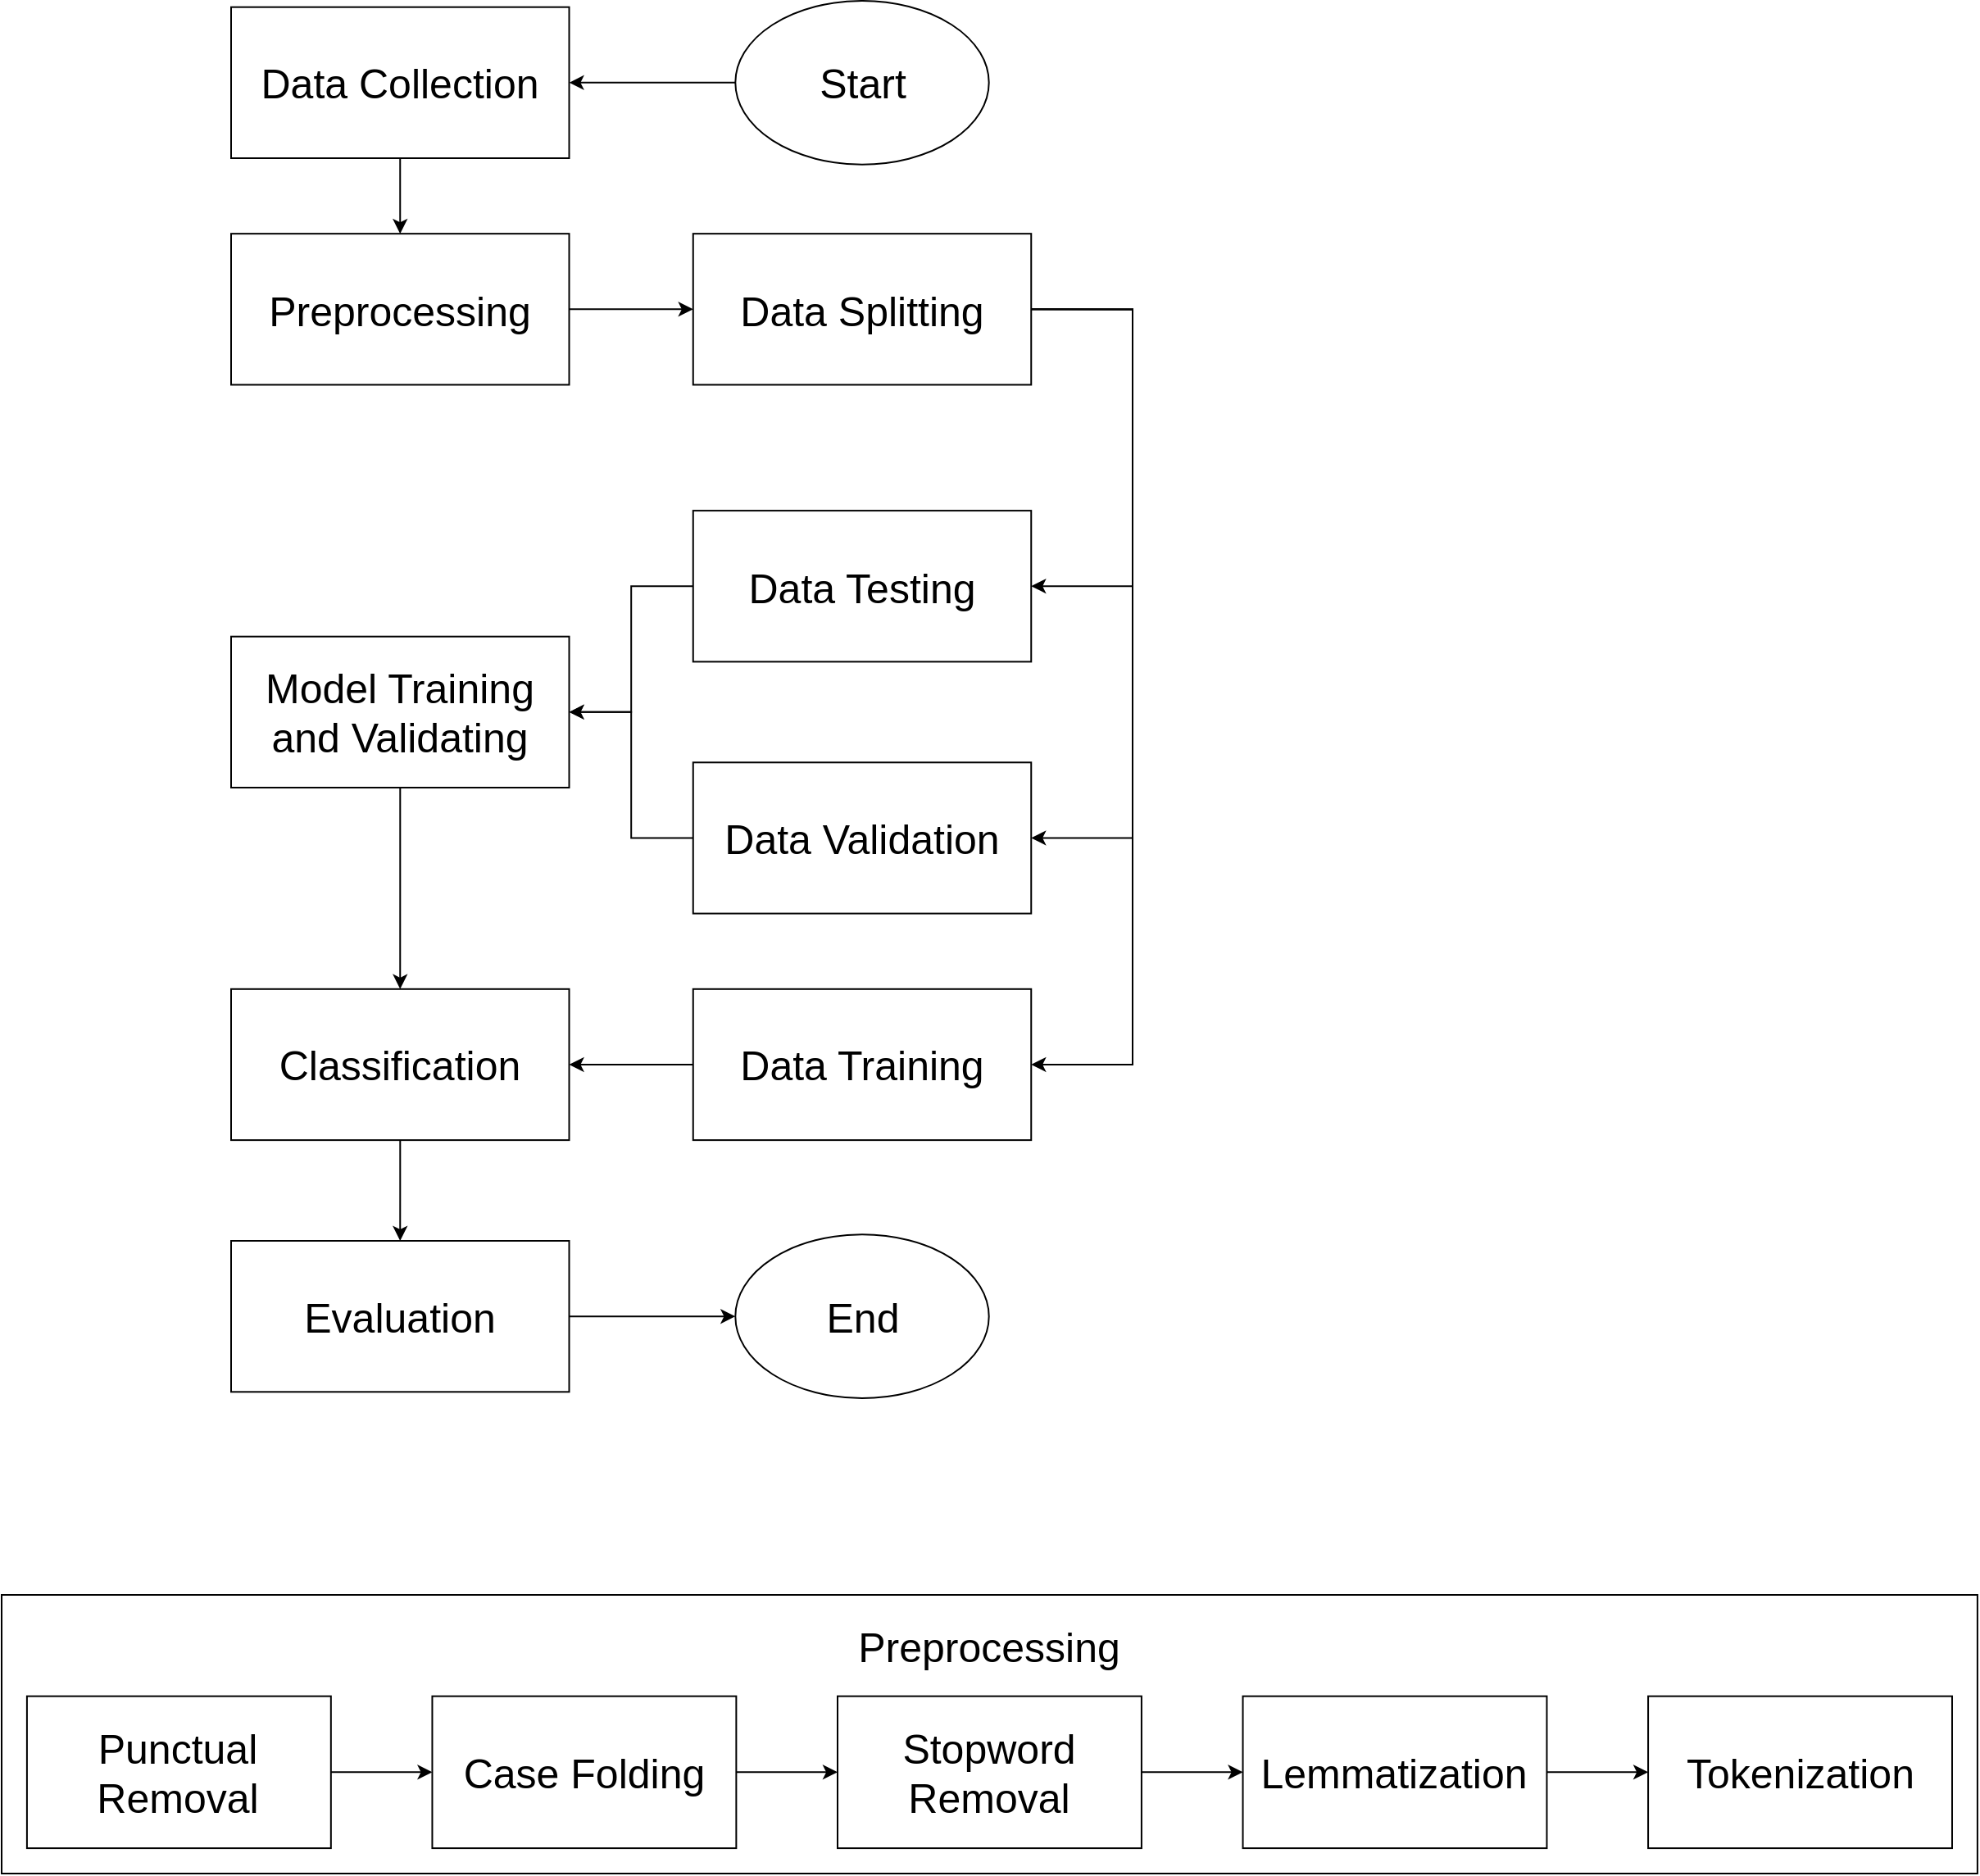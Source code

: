 <mxfile>
    <diagram name="Halaman-1" id="EO8M5acR98Tv6OP4zz49">
        <mxGraphModel dx="1828" dy="2497" grid="1" gridSize="10" guides="1" tooltips="1" connect="1" arrows="1" fold="1" page="1" pageScale="1" pageWidth="827" pageHeight="1169" math="0" shadow="0">
            <root>
                <mxCell id="0"/>
                <mxCell id="1" parent="0"/>
                <mxCell id="2" value="" style="group;fontSize=25;" parent="1" vertex="1" connectable="0">
                    <mxGeometry x="250" y="-62.5" width="550" height="852.5" as="geometry"/>
                </mxCell>
                <mxCell id="wb8jJMgzwJ6dVFCxpj_n-7" style="edgeStyle=orthogonalEdgeStyle;rounded=0;orthogonalLoop=1;jettySize=auto;html=1;entryX=1;entryY=0.5;entryDx=0;entryDy=0;fontSize=25;" parent="2" source="5ZPLBMI4b5httvobRTlc-1" target="95U1aUTwDA3ZDBjEYCyH-7" edge="1">
                    <mxGeometry relative="1" as="geometry"/>
                </mxCell>
                <mxCell id="5ZPLBMI4b5httvobRTlc-1" value="Start" style="ellipse;whiteSpace=wrap;html=1;fontSize=25;" parent="2" vertex="1">
                    <mxGeometry x="307.656" width="154.688" height="99.842" as="geometry"/>
                </mxCell>
                <mxCell id="wb8jJMgzwJ6dVFCxpj_n-24" style="edgeStyle=orthogonalEdgeStyle;rounded=0;orthogonalLoop=1;jettySize=auto;html=1;entryX=0.5;entryY=0;entryDx=0;entryDy=0;fontSize=25;" parent="2" source="5ZPLBMI4b5httvobRTlc-18" target="wb8jJMgzwJ6dVFCxpj_n-10" edge="1">
                    <mxGeometry relative="1" as="geometry"/>
                </mxCell>
                <mxCell id="5ZPLBMI4b5httvobRTlc-18" value="Classification" style="rounded=0;whiteSpace=wrap;html=1;fontSize=25;" parent="2" vertex="1">
                    <mxGeometry y="602.894" width="206.25" height="92.162" as="geometry"/>
                </mxCell>
                <mxCell id="wb8jJMgzwJ6dVFCxpj_n-22" style="edgeStyle=orthogonalEdgeStyle;rounded=0;orthogonalLoop=1;jettySize=auto;html=1;entryX=0.5;entryY=0;entryDx=0;entryDy=0;fontSize=25;" parent="2" source="5ZPLBMI4b5httvobRTlc-21" target="5ZPLBMI4b5httvobRTlc-18" edge="1">
                    <mxGeometry relative="1" as="geometry"/>
                </mxCell>
                <mxCell id="5ZPLBMI4b5httvobRTlc-21" value="Model Training and Validating" style="rounded=0;whiteSpace=wrap;html=1;fontSize=25;" parent="2" vertex="1">
                    <mxGeometry y="387.849" width="206.25" height="92.162" as="geometry"/>
                </mxCell>
                <mxCell id="5ZPLBMI4b5httvobRTlc-25" value="End" style="ellipse;whiteSpace=wrap;html=1;fontSize=25;" parent="2" vertex="1">
                    <mxGeometry x="307.656" y="752.658" width="154.688" height="99.842" as="geometry"/>
                </mxCell>
                <mxCell id="95U1aUTwDA3ZDBjEYCyH-7" value="Data Collection" style="rounded=0;whiteSpace=wrap;html=1;fontSize=25;" parent="2" vertex="1">
                    <mxGeometry y="3.84" width="206.25" height="92.162" as="geometry"/>
                </mxCell>
                <mxCell id="wb8jJMgzwJ6dVFCxpj_n-9" style="edgeStyle=orthogonalEdgeStyle;rounded=0;orthogonalLoop=1;jettySize=auto;html=1;entryX=0.5;entryY=0;entryDx=0;entryDy=0;fontSize=25;exitX=0.5;exitY=1;exitDx=0;exitDy=0;" parent="2" source="95U1aUTwDA3ZDBjEYCyH-7" target="wb8jJMgzwJ6dVFCxpj_n-6" edge="1">
                    <mxGeometry relative="1" as="geometry">
                        <mxPoint x="486.406" y="203.525" as="sourcePoint"/>
                    </mxGeometry>
                </mxCell>
                <mxCell id="wb8jJMgzwJ6dVFCxpj_n-16" style="edgeStyle=orthogonalEdgeStyle;rounded=0;orthogonalLoop=1;jettySize=auto;html=1;entryX=1;entryY=0.5;entryDx=0;entryDy=0;fontSize=25;exitX=1;exitY=0.5;exitDx=0;exitDy=0;" parent="2" source="wb8jJMgzwJ6dVFCxpj_n-4" target="wb8jJMgzwJ6dVFCxpj_n-12" edge="1">
                    <mxGeometry relative="1" as="geometry">
                        <Array as="points">
                            <mxPoint x="550" y="188.164"/>
                            <mxPoint x="550" y="357.128"/>
                        </Array>
                    </mxGeometry>
                </mxCell>
                <mxCell id="wb8jJMgzwJ6dVFCxpj_n-17" style="edgeStyle=orthogonalEdgeStyle;rounded=0;orthogonalLoop=1;jettySize=auto;html=1;entryX=1;entryY=0.5;entryDx=0;entryDy=0;fontSize=25;exitX=1;exitY=0.5;exitDx=0;exitDy=0;" parent="2" source="wb8jJMgzwJ6dVFCxpj_n-4" target="wb8jJMgzwJ6dVFCxpj_n-11" edge="1">
                    <mxGeometry relative="1" as="geometry">
                        <Array as="points">
                            <mxPoint x="550" y="188.164"/>
                            <mxPoint x="550" y="510.732"/>
                        </Array>
                    </mxGeometry>
                </mxCell>
                <mxCell id="wb8jJMgzwJ6dVFCxpj_n-18" style="edgeStyle=orthogonalEdgeStyle;rounded=0;orthogonalLoop=1;jettySize=auto;html=1;entryX=1;entryY=0.5;entryDx=0;entryDy=0;fontSize=25;" parent="2" source="wb8jJMgzwJ6dVFCxpj_n-4" target="wb8jJMgzwJ6dVFCxpj_n-14" edge="1">
                    <mxGeometry relative="1" as="geometry">
                        <Array as="points">
                            <mxPoint x="550" y="188.164"/>
                            <mxPoint x="550" y="648.975"/>
                        </Array>
                    </mxGeometry>
                </mxCell>
                <mxCell id="wb8jJMgzwJ6dVFCxpj_n-4" value="Data Splitting" style="rounded=0;whiteSpace=wrap;html=1;fontSize=25;" parent="2" vertex="1">
                    <mxGeometry x="281.875" y="142.083" width="206.25" height="92.162" as="geometry"/>
                </mxCell>
                <mxCell id="wb8jJMgzwJ6dVFCxpj_n-15" style="edgeStyle=orthogonalEdgeStyle;rounded=0;orthogonalLoop=1;jettySize=auto;html=1;entryX=0;entryY=0.5;entryDx=0;entryDy=0;fontSize=25;" parent="2" source="wb8jJMgzwJ6dVFCxpj_n-6" target="wb8jJMgzwJ6dVFCxpj_n-4" edge="1">
                    <mxGeometry relative="1" as="geometry"/>
                </mxCell>
                <mxCell id="wb8jJMgzwJ6dVFCxpj_n-6" value="Preprocessing" style="rounded=0;whiteSpace=wrap;html=1;fontSize=25;" parent="2" vertex="1">
                    <mxGeometry y="142.083" width="206.25" height="92.162" as="geometry"/>
                </mxCell>
                <mxCell id="wb8jJMgzwJ6dVFCxpj_n-28" style="edgeStyle=orthogonalEdgeStyle;rounded=0;orthogonalLoop=1;jettySize=auto;html=1;entryX=0;entryY=0.5;entryDx=0;entryDy=0;fontSize=25;" parent="2" source="wb8jJMgzwJ6dVFCxpj_n-10" target="5ZPLBMI4b5httvobRTlc-25" edge="1">
                    <mxGeometry relative="1" as="geometry"/>
                </mxCell>
                <mxCell id="wb8jJMgzwJ6dVFCxpj_n-10" value="Evaluation" style="rounded=0;whiteSpace=wrap;html=1;fontSize=25;" parent="2" vertex="1">
                    <mxGeometry y="756.498" width="206.25" height="92.162" as="geometry"/>
                </mxCell>
                <mxCell id="wb8jJMgzwJ6dVFCxpj_n-20" style="edgeStyle=orthogonalEdgeStyle;rounded=0;orthogonalLoop=1;jettySize=auto;html=1;entryX=1;entryY=0.5;entryDx=0;entryDy=0;fontSize=25;" parent="2" source="wb8jJMgzwJ6dVFCxpj_n-11" target="5ZPLBMI4b5httvobRTlc-21" edge="1">
                    <mxGeometry relative="1" as="geometry"/>
                </mxCell>
                <mxCell id="wb8jJMgzwJ6dVFCxpj_n-11" value="Data Validation" style="rounded=0;whiteSpace=wrap;html=1;fontSize=25;" parent="2" vertex="1">
                    <mxGeometry x="281.875" y="464.651" width="206.25" height="92.162" as="geometry"/>
                </mxCell>
                <mxCell id="wb8jJMgzwJ6dVFCxpj_n-21" style="edgeStyle=orthogonalEdgeStyle;rounded=0;orthogonalLoop=1;jettySize=auto;html=1;entryX=1;entryY=0.5;entryDx=0;entryDy=0;fontSize=25;" parent="2" source="wb8jJMgzwJ6dVFCxpj_n-12" target="5ZPLBMI4b5httvobRTlc-21" edge="1">
                    <mxGeometry relative="1" as="geometry"/>
                </mxCell>
                <mxCell id="wb8jJMgzwJ6dVFCxpj_n-12" value="Data Testing" style="rounded=0;whiteSpace=wrap;html=1;fontSize=25;" parent="2" vertex="1">
                    <mxGeometry x="281.875" y="311.047" width="206.25" height="92.162" as="geometry"/>
                </mxCell>
                <mxCell id="wb8jJMgzwJ6dVFCxpj_n-23" style="edgeStyle=orthogonalEdgeStyle;rounded=0;orthogonalLoop=1;jettySize=auto;html=1;entryX=1;entryY=0.5;entryDx=0;entryDy=0;fontSize=25;" parent="2" source="wb8jJMgzwJ6dVFCxpj_n-14" target="5ZPLBMI4b5httvobRTlc-18" edge="1">
                    <mxGeometry relative="1" as="geometry"/>
                </mxCell>
                <mxCell id="wb8jJMgzwJ6dVFCxpj_n-14" value="Data Training" style="rounded=0;whiteSpace=wrap;html=1;fontSize=25;" parent="2" vertex="1">
                    <mxGeometry x="281.875" y="602.894" width="206.25" height="92.162" as="geometry"/>
                </mxCell>
                <mxCell id="39" value="" style="group;fontSize=25;" vertex="1" connectable="0" parent="1">
                    <mxGeometry x="110" y="910" width="1205.45" height="170" as="geometry"/>
                </mxCell>
                <mxCell id="37" value="" style="rounded=0;whiteSpace=wrap;html=1;fontSize=25;" vertex="1" parent="39">
                    <mxGeometry width="1205.45" height="170" as="geometry"/>
                </mxCell>
                <mxCell id="28" style="edgeStyle=none;html=1;entryX=0;entryY=0.5;entryDx=0;entryDy=0;fontSize=25;" edge="1" parent="39" source="27" target="29">
                    <mxGeometry relative="1" as="geometry">
                        <mxPoint x="262.726" y="108.182" as="targetPoint"/>
                    </mxGeometry>
                </mxCell>
                <mxCell id="27" value="Punctual Removal" style="rounded=0;whiteSpace=wrap;html=1;fontSize=25;" vertex="1" parent="39">
                    <mxGeometry x="15.454" y="61.818" width="185.454" height="92.727" as="geometry"/>
                </mxCell>
                <mxCell id="34" style="edgeStyle=none;html=1;entryX=0;entryY=0.5;entryDx=0;entryDy=0;fontSize=25;" edge="1" parent="39" source="29" target="31">
                    <mxGeometry relative="1" as="geometry"/>
                </mxCell>
                <mxCell id="29" value="&lt;span style=&quot;color: rgb(0, 0, 0);&quot;&gt;Case Folding&lt;/span&gt;" style="rounded=0;whiteSpace=wrap;html=1;fontSize=25;" vertex="1" parent="39">
                    <mxGeometry x="262.726" y="61.818" width="185.454" height="92.727" as="geometry"/>
                </mxCell>
                <mxCell id="35" style="edgeStyle=none;html=1;entryX=0;entryY=0.5;entryDx=0;entryDy=0;fontSize=25;" edge="1" parent="39" source="31" target="32">
                    <mxGeometry relative="1" as="geometry"/>
                </mxCell>
                <mxCell id="31" value="Stopword Removal" style="rounded=0;whiteSpace=wrap;html=1;fontSize=25;" vertex="1" parent="39">
                    <mxGeometry x="509.998" y="61.818" width="185.454" height="92.727" as="geometry"/>
                </mxCell>
                <mxCell id="36" style="edgeStyle=none;html=1;entryX=0;entryY=0.5;entryDx=0;entryDy=0;fontSize=25;" edge="1" parent="39" source="32" target="33">
                    <mxGeometry relative="1" as="geometry"/>
                </mxCell>
                <mxCell id="32" value="Lemmatization" style="rounded=0;whiteSpace=wrap;html=1;fontSize=25;" vertex="1" parent="39">
                    <mxGeometry x="757.27" y="61.818" width="185.454" height="92.727" as="geometry"/>
                </mxCell>
                <mxCell id="33" value="Tokenization" style="rounded=0;whiteSpace=wrap;html=1;fontSize=25;" vertex="1" parent="39">
                    <mxGeometry x="1004.542" y="61.818" width="185.454" height="92.727" as="geometry"/>
                </mxCell>
                <mxCell id="38" value="Preprocessing" style="text;html=1;align=center;verticalAlign=middle;whiteSpace=wrap;rounded=0;fontSize=25;" vertex="1" parent="39">
                    <mxGeometry x="556.362" y="7.727" width="92.727" height="46.364" as="geometry"/>
                </mxCell>
            </root>
        </mxGraphModel>
    </diagram>
</mxfile>
